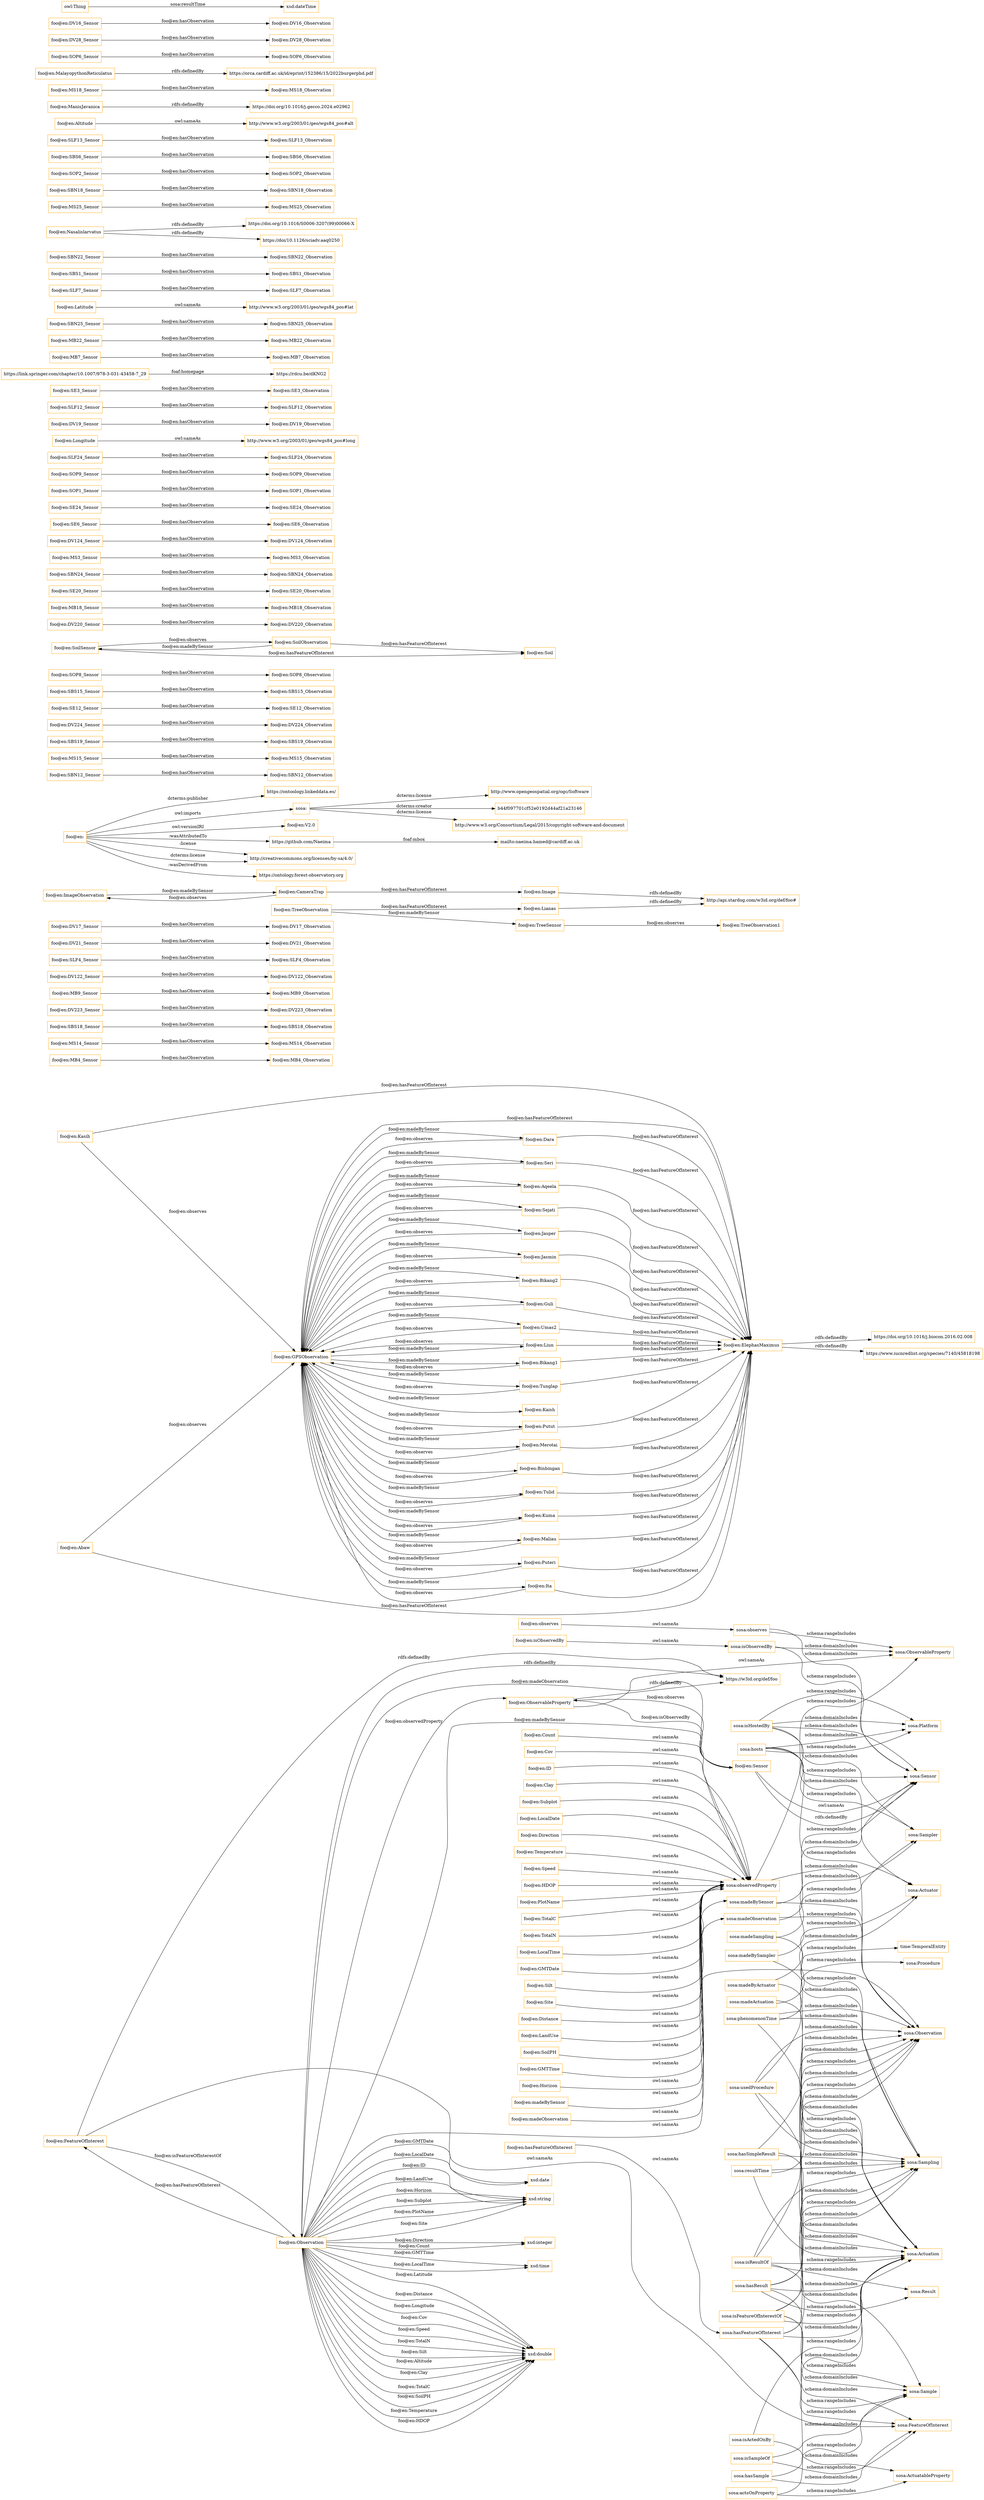 digraph ar2dtool_diagram { 
rankdir=LR;
size="1501"
node [shape = rectangle, color="orange"]; "foo@en:FeatureOfInterest" "foo@en:ObservableProperty" "foo@en:Sensor" "foo@en:Observation" "sosa:ObservableProperty" "sosa:FeatureOfInterest" "sosa:Actuation" "sosa:Platform" "sosa:ActuatableProperty" "sosa:Actuator" "sosa:Observation" "sosa:Sample" "time:TemporalEntity" "sosa:Sensor" "sosa:Sampling" "sosa:Procedure" "sosa:Result" "sosa:Sampler" ; /*classes style*/
	"foo@en:Kasih" -> "foo@en:GPSObservation" [ label = "foo@en:observes" ];
	"foo@en:Kasih" -> "foo@en:ElephasMaximus" [ label = "foo@en:hasFeatureOfInterest" ];
	"sosa:observedProperty" -> "sosa:ObservableProperty" [ label = "schema:rangeIncludes" ];
	"sosa:observedProperty" -> "sosa:Observation" [ label = "schema:domainIncludes" ];
	"foo@en:MB4_Sensor" -> "foo@en:MB4_Observation" [ label = "foo@en:hasObservation" ];
	"foo@en:MS14_Sensor" -> "foo@en:MS14_Observation" [ label = "foo@en:hasObservation" ];
	"foo@en:SBS18_Sensor" -> "foo@en:SBS18_Observation" [ label = "foo@en:hasObservation" ];
	"foo@en:SoilPH" -> "sosa:observedProperty" [ label = "owl:sameAs" ];
	"sosa:madeBySensor" -> "sosa:Sensor" [ label = "schema:rangeIncludes" ];
	"sosa:madeBySensor" -> "sosa:Observation" [ label = "schema:domainIncludes" ];
	"sosa:madeByActuator" -> "sosa:Actuator" [ label = "schema:rangeIncludes" ];
	"sosa:madeByActuator" -> "sosa:Actuation" [ label = "schema:domainIncludes" ];
	"sosa:hosts" -> "sosa:Platform" [ label = "schema:rangeIncludes" ];
	"sosa:hosts" -> "sosa:Actuator" [ label = "schema:rangeIncludes" ];
	"sosa:hosts" -> "sosa:Sampler" [ label = "schema:rangeIncludes" ];
	"sosa:hosts" -> "sosa:Sensor" [ label = "schema:rangeIncludes" ];
	"sosa:hosts" -> "sosa:Platform" [ label = "schema:domainIncludes" ];
	"foo@en:DV223_Sensor" -> "foo@en:DV223_Observation" [ label = "foo@en:hasObservation" ];
	"foo@en:Dara" -> "foo@en:GPSObservation" [ label = "foo@en:observes" ];
	"foo@en:Dara" -> "foo@en:ElephasMaximus" [ label = "foo@en:hasFeatureOfInterest" ];
	"foo@en:GMTTime" -> "sosa:observedProperty" [ label = "owl:sameAs" ];
	"foo@en:MB9_Sensor" -> "foo@en:MB9_Observation" [ label = "foo@en:hasObservation" ];
	"sosa:isObservedBy" -> "sosa:Sensor" [ label = "schema:rangeIncludes" ];
	"sosa:isObservedBy" -> "sosa:ObservableProperty" [ label = "schema:domainIncludes" ];
	"foo@en:Horizon" -> "sosa:observedProperty" [ label = "owl:sameAs" ];
	"foo@en:DV122_Sensor" -> "foo@en:DV122_Observation" [ label = "foo@en:hasObservation" ];
	"foo@en:SLF4_Sensor" -> "foo@en:SLF4_Observation" [ label = "foo@en:hasObservation" ];
	"foo@en:Count" -> "sosa:observedProperty" [ label = "owl:sameAs" ];
	"foo@en:Seri" -> "foo@en:GPSObservation" [ label = "foo@en:observes" ];
	"foo@en:Seri" -> "foo@en:ElephasMaximus" [ label = "foo@en:hasFeatureOfInterest" ];
	"foo@en:Aqeela" -> "foo@en:GPSObservation" [ label = "foo@en:observes" ];
	"foo@en:Aqeela" -> "foo@en:ElephasMaximus" [ label = "foo@en:hasFeatureOfInterest" ];
	"foo@en:DV21_Sensor" -> "foo@en:DV21_Observation" [ label = "foo@en:hasObservation" ];
	"foo@en:Sejati" -> "foo@en:GPSObservation" [ label = "foo@en:observes" ];
	"foo@en:Sejati" -> "foo@en:ElephasMaximus" [ label = "foo@en:hasFeatureOfInterest" ];
	"foo@en:Cov" -> "sosa:observedProperty" [ label = "owl:sameAs" ];
	"foo@en:ElephasMaximus" -> "https://doi.org/10.1016/j.biocon.2016.02.008" [ label = "rdfs:definedBy" ];
	"foo@en:ElephasMaximus" -> "https://www.iucnredlist.org/species/7140/45818198" [ label = "rdfs:definedBy" ];
	"foo@en:Jasper" -> "foo@en:GPSObservation" [ label = "foo@en:observes" ];
	"foo@en:Jasper" -> "foo@en:ElephasMaximus" [ label = "foo@en:hasFeatureOfInterest" ];
	"foo@en:ID" -> "sosa:observedProperty" [ label = "owl:sameAs" ];
	"foo@en:DV17_Sensor" -> "foo@en:DV17_Observation" [ label = "foo@en:hasObservation" ];
	"foo@en:ImageObservation" -> "foo@en:CameraTrap" [ label = "foo@en:madeBySensor" ];
	"foo@en:Jasmin" -> "foo@en:GPSObservation" [ label = "foo@en:observes" ];
	"foo@en:Jasmin" -> "foo@en:ElephasMaximus" [ label = "foo@en:hasFeatureOfInterest" ];
	"foo@en:Abaw" -> "foo@en:GPSObservation" [ label = "foo@en:observes" ];
	"foo@en:Abaw" -> "foo@en:ElephasMaximus" [ label = "foo@en:hasFeatureOfInterest" ];
	"foo@en:" -> "https://ontoology.linkeddata.es/" [ label = "dcterms:publisher" ];
	"foo@en:" -> "sosa:" [ label = "owl:imports" ];
	"foo@en:" -> "foo@en:V2.0" [ label = "owl:versionIRI" ];
	"foo@en:" -> "https://github.com/Naeima" [ label = ":wasAttributedTo" ];
	"foo@en:" -> "http://creativecommons.org/licenses/by-sa/4.0/" [ label = ":license" ];
	"foo@en:" -> "http://creativecommons.org/licenses/by-sa/4.0/" [ label = "dcterms:license" ];
	"foo@en:" -> "https://ontology.forest-observatory.org" [ label = ":wasDerivedFrom" ];
	"foo@en:madeObservation" -> "sosa:madeObservation" [ label = "owl:sameAs" ];
	"sosa:madeActuation" -> "sosa:Actuation" [ label = "schema:rangeIncludes" ];
	"sosa:madeActuation" -> "sosa:Actuator" [ label = "schema:domainIncludes" ];
	"foo@en:SBN12_Sensor" -> "foo@en:SBN12_Observation" [ label = "foo@en:hasObservation" ];
	"sosa:phenomenonTime" -> "time:TemporalEntity" [ label = "schema:rangeIncludes" ];
	"sosa:phenomenonTime" -> "sosa:Sampling" [ label = "schema:domainIncludes" ];
	"sosa:phenomenonTime" -> "sosa:Observation" [ label = "schema:domainIncludes" ];
	"sosa:phenomenonTime" -> "sosa:Actuation" [ label = "schema:domainIncludes" ];
	"foo@en:MS15_Sensor" -> "foo@en:MS15_Observation" [ label = "foo@en:hasObservation" ];
	"foo@en:SBS19_Sensor" -> "foo@en:SBS19_Observation" [ label = "foo@en:hasObservation" ];
	"foo@en:Observation" -> "https://w3id.org/def/foo" [ label = "rdfs:definedBy" ];
	"foo@en:Observation" -> "sosa:Observation" [ label = "owl:sameAs" ];
	"foo@en:Clay" -> "sosa:observedProperty" [ label = "owl:sameAs" ];
	"foo@en:DV224_Sensor" -> "foo@en:DV224_Observation" [ label = "foo@en:hasObservation" ];
	"foo@en:Subplot" -> "sosa:observedProperty" [ label = "owl:sameAs" ];
	"sosa:hasResult" -> "sosa:Sampling" [ label = "schema:domainIncludes" ];
	"sosa:hasResult" -> "sosa:Actuation" [ label = "schema:domainIncludes" ];
	"sosa:hasResult" -> "sosa:Observation" [ label = "schema:domainIncludes" ];
	"sosa:hasResult" -> "sosa:Result" [ label = "schema:rangeIncludes" ];
	"sosa:hasResult" -> "sosa:Sample" [ label = "schema:rangeIncludes" ];
	"foo@en:GPSObservation" -> "foo@en:Jasmin" [ label = "foo@en:madeBySensor" ];
	"foo@en:GPSObservation" -> "foo@en:Bikang2" [ label = "foo@en:madeBySensor" ];
	"foo@en:GPSObservation" -> "foo@en:Guli" [ label = "foo@en:madeBySensor" ];
	"foo@en:GPSObservation" -> "foo@en:Sejati" [ label = "foo@en:madeBySensor" ];
	"foo@en:GPSObservation" -> "foo@en:Umas2" [ label = "foo@en:madeBySensor" ];
	"foo@en:GPSObservation" -> "foo@en:Bikang1" [ label = "foo@en:madeBySensor" ];
	"foo@en:GPSObservation" -> "foo@en:Tunglap" [ label = "foo@en:madeBySensor" ];
	"foo@en:GPSObservation" -> "foo@en:Kaish" [ label = "foo@en:madeBySensor" ];
	"foo@en:GPSObservation" -> "foo@en:Putut" [ label = "foo@en:madeBySensor" ];
	"foo@en:GPSObservation" -> "foo@en:Seri" [ label = "foo@en:madeBySensor" ];
	"foo@en:GPSObservation" -> "foo@en:Merotai" [ label = "foo@en:madeBySensor" ];
	"foo@en:GPSObservation" -> "foo@en:Binbingan" [ label = "foo@en:madeBySensor" ];
	"foo@en:GPSObservation" -> "foo@en:Jasper" [ label = "foo@en:madeBySensor" ];
	"foo@en:GPSObservation" -> "foo@en:Tulid" [ label = "foo@en:madeBySensor" ];
	"foo@en:GPSObservation" -> "foo@en:Kuma" [ label = "foo@en:madeBySensor" ];
	"foo@en:GPSObservation" -> "foo@en:Maliau" [ label = "foo@en:madeBySensor" ];
	"foo@en:GPSObservation" -> "foo@en:Aqeela" [ label = "foo@en:madeBySensor" ];
	"foo@en:GPSObservation" -> "foo@en:Dara" [ label = "foo@en:madeBySensor" ];
	"foo@en:GPSObservation" -> "foo@en:Puteri" [ label = "foo@en:madeBySensor" ];
	"foo@en:GPSObservation" -> "foo@en:Ita" [ label = "foo@en:madeBySensor" ];
	"foo@en:GPSObservation" -> "foo@en:Liun" [ label = "foo@en:madeBySensor" ];
	"foo@en:GPSObservation" -> "foo@en:ElephasMaximus" [ label = "foo@en:hasFeatureOfInterest" ];
	"foo@en:Binbingan" -> "foo@en:GPSObservation" [ label = "foo@en:observes" ];
	"foo@en:Binbingan" -> "foo@en:ElephasMaximus" [ label = "foo@en:hasFeatureOfInterest" ];
	"sosa:isActedOnBy" -> "sosa:Actuation" [ label = "schema:rangeIncludes" ];
	"sosa:isActedOnBy" -> "sosa:ActuatableProperty" [ label = "schema:domainIncludes" ];
	"foo@en:Umas2" -> "foo@en:GPSObservation" [ label = "foo@en:observes" ];
	"foo@en:Umas2" -> "foo@en:ElephasMaximus" [ label = "foo@en:hasFeatureOfInterest" ];
	"foo@en:ObservableProperty" -> "https://w3id.org/def/foo" [ label = "rdfs:definedBy" ];
	"foo@en:ObservableProperty" -> "sosa:ObservableProperty" [ label = "owl:sameAs" ];
	"foo@en:Guli" -> "foo@en:GPSObservation" [ label = "foo@en:observes" ];
	"foo@en:Guli" -> "foo@en:ElephasMaximus" [ label = "foo@en:hasFeatureOfInterest" ];
	"foo@en:LocalDate" -> "sosa:observedProperty" [ label = "owl:sameAs" ];
	"foo@en:SE12_Sensor" -> "foo@en:SE12_Observation" [ label = "foo@en:hasObservation" ];
	"foo@en:Direction" -> "sosa:observedProperty" [ label = "owl:sameAs" ];
	"foo@en:Putut" -> "foo@en:GPSObservation" [ label = "foo@en:observes" ];
	"foo@en:Putut" -> "foo@en:ElephasMaximus" [ label = "foo@en:hasFeatureOfInterest" ];
	"foo@en:SBS15_Sensor" -> "foo@en:SBS15_Observation" [ label = "foo@en:hasObservation" ];
	"foo@en:Tunglap" -> "foo@en:GPSObservation" [ label = "foo@en:observes" ];
	"foo@en:Tunglap" -> "foo@en:ElephasMaximus" [ label = "foo@en:hasFeatureOfInterest" ];
	"foo@en:SOP8_Sensor" -> "foo@en:SOP8_Observation" [ label = "foo@en:hasObservation" ];
	"sosa:madeSampling" -> "sosa:Sampling" [ label = "schema:rangeIncludes" ];
	"sosa:madeSampling" -> "sosa:Sampler" [ label = "schema:domainIncludes" ];
	"foo@en:FeatureOfInterest" -> "https://w3id.org/def/foo" [ label = "rdfs:definedBy" ];
	"foo@en:FeatureOfInterest" -> "sosa:FeatureOfInterest" [ label = "owl:sameAs" ];
	"sosa:hasFeatureOfInterest" -> "sosa:Observation" [ label = "schema:domainIncludes" ];
	"sosa:hasFeatureOfInterest" -> "sosa:FeatureOfInterest" [ label = "schema:rangeIncludes" ];
	"sosa:hasFeatureOfInterest" -> "sosa:Sampling" [ label = "schema:domainIncludes" ];
	"sosa:hasFeatureOfInterest" -> "sosa:Actuation" [ label = "schema:domainIncludes" ];
	"sosa:hasFeatureOfInterest" -> "sosa:Sample" [ label = "schema:rangeIncludes" ];
	"foo@en:Ita" -> "foo@en:GPSObservation" [ label = "foo@en:observes" ];
	"foo@en:Ita" -> "foo@en:ElephasMaximus" [ label = "foo@en:hasFeatureOfInterest" ];
	"foo@en:SoilSensor" -> "foo@en:SoilObservation" [ label = "foo@en:observes" ];
	"foo@en:SoilSensor" -> "foo@en:Soil" [ label = "foo@en:hasFeatureOfInterest" ];
	"foo@en:DV220_Sensor" -> "foo@en:DV220_Observation" [ label = "foo@en:hasObservation" ];
	"foo@en:MB18_Sensor" -> "foo@en:MB18_Observation" [ label = "foo@en:hasObservation" ];
	"foo@en:SE20_Sensor" -> "foo@en:SE20_Observation" [ label = "foo@en:hasObservation" ];
	"foo@en:SBN24_Sensor" -> "foo@en:SBN24_Observation" [ label = "foo@en:hasObservation" ];
	"foo@en:Temperature" -> "sosa:observedProperty" [ label = "owl:sameAs" ];
	"foo@en:MS3_Sensor" -> "foo@en:MS3_Observation" [ label = "foo@en:hasObservation" ];
	"foo@en:TreeSensor" -> "foo@en:TreeObservation1" [ label = "foo@en:observes" ];
	"sosa:isResultOf" -> "sosa:Sample" [ label = "schema:domainIncludes" ];
	"sosa:isResultOf" -> "sosa:Actuation" [ label = "schema:rangeIncludes" ];
	"sosa:isResultOf" -> "sosa:Observation" [ label = "schema:rangeIncludes" ];
	"sosa:isResultOf" -> "sosa:Sampling" [ label = "schema:rangeIncludes" ];
	"sosa:isResultOf" -> "sosa:Result" [ label = "schema:domainIncludes" ];
	"sosa:isSampleOf" -> "sosa:FeatureOfInterest" [ label = "schema:rangeIncludes" ];
	"sosa:isSampleOf" -> "sosa:Sample" [ label = "schema:domainIncludes" ];
	"foo@en:Speed" -> "sosa:observedProperty" [ label = "owl:sameAs" ];
	"sosa:hasSimpleResult" -> "sosa:Sampling" [ label = "schema:domainIncludes" ];
	"sosa:hasSimpleResult" -> "sosa:Observation" [ label = "schema:domainIncludes" ];
	"sosa:hasSimpleResult" -> "sosa:Actuation" [ label = "schema:domainIncludes" ];
	"sosa:madeObservation" -> "sosa:Observation" [ label = "schema:rangeIncludes" ];
	"sosa:madeObservation" -> "sosa:Sensor" [ label = "schema:domainIncludes" ];
	"foo@en:HDOP" -> "sosa:observedProperty" [ label = "owl:sameAs" ];
	"foo@en:Liun" -> "foo@en:GPSObservation" [ label = "foo@en:observes" ];
	"foo@en:Liun" -> "foo@en:ElephasMaximus" [ label = "foo@en:hasFeatureOfInterest" ];
	"sosa:resultTime" -> "sosa:Sampling" [ label = "schema:domainIncludes" ];
	"sosa:resultTime" -> "sosa:Observation" [ label = "schema:domainIncludes" ];
	"sosa:resultTime" -> "sosa:Actuation" [ label = "schema:domainIncludes" ];
	"foo@en:DV124_Sensor" -> "foo@en:DV124_Observation" [ label = "foo@en:hasObservation" ];
	"foo@en:SE6_Sensor" -> "foo@en:SE6_Observation" [ label = "foo@en:hasObservation" ];
	"sosa:isHostedBy" -> "sosa:Platform" [ label = "schema:rangeIncludes" ];
	"sosa:isHostedBy" -> "sosa:Platform" [ label = "schema:domainIncludes" ];
	"sosa:isHostedBy" -> "sosa:Sampler" [ label = "schema:domainIncludes" ];
	"sosa:isHostedBy" -> "sosa:Sensor" [ label = "schema:domainIncludes" ];
	"sosa:isHostedBy" -> "sosa:Actuator" [ label = "schema:domainIncludes" ];
	"foo@en:PlotName" -> "sosa:observedProperty" [ label = "owl:sameAs" ];
	"foo@en:SE24_Sensor" -> "foo@en:SE24_Observation" [ label = "foo@en:hasObservation" ];
	"foo@en:isObservedBy" -> "sosa:isObservedBy" [ label = "owl:sameAs" ];
	"foo@en:SOP1_Sensor" -> "foo@en:SOP1_Observation" [ label = "foo@en:hasObservation" ];
	"foo@en:SOP9_Sensor" -> "foo@en:SOP9_Observation" [ label = "foo@en:hasObservation" ];
	"https://github.com/Naeima" -> "mailto:naeima.hamed@cardiff.ac.uk" [ label = "foaf:mbox" ];
	"foo@en:SLF24_Sensor" -> "foo@en:SLF24_Observation" [ label = "foo@en:hasObservation" ];
	"foo@en:Longitude" -> "http://www.w3.org/2003/01/geo/wgs84_pos#long" [ label = "owl:sameAs" ];
	"foo@en:Maliau" -> "foo@en:GPSObservation" [ label = "foo@en:observes" ];
	"foo@en:Maliau" -> "foo@en:ElephasMaximus" [ label = "foo@en:hasFeatureOfInterest" ];
	"foo@en:DV19_Sensor" -> "foo@en:DV19_Observation" [ label = "foo@en:hasObservation" ];
	"foo@en:SLF12_Sensor" -> "foo@en:SLF12_Observation" [ label = "foo@en:hasObservation" ];
	"foo@en:TotalC" -> "sosa:observedProperty" [ label = "owl:sameAs" ];
	"foo@en:SE3_Sensor" -> "foo@en:SE3_Observation" [ label = "foo@en:hasObservation" ];
	"https://link.springer.com/chapter/10.1007/978-3-031-43458-7_29" -> "https://rdcu.be/dKNG2" [ label = "foaf:homepage" ];
	"foo@en:MB7_Sensor" -> "foo@en:MB7_Observation" [ label = "foo@en:hasObservation" ];
	"foo@en:MB22_Sensor" -> "foo@en:MB22_Observation" [ label = "foo@en:hasObservation" ];
	"sosa:hasSample" -> "sosa:Sample" [ label = "schema:rangeIncludes" ];
	"sosa:hasSample" -> "sosa:FeatureOfInterest" [ label = "schema:domainIncludes" ];
	"foo@en:SBN25_Sensor" -> "foo@en:SBN25_Observation" [ label = "foo@en:hasObservation" ];
	"sosa:observes" -> "sosa:ObservableProperty" [ label = "schema:rangeIncludes" ];
	"sosa:observes" -> "sosa:Sensor" [ label = "schema:domainIncludes" ];
	"foo@en:hasFeatureOfInterest" -> "sosa:hasFeatureOfInterest" [ label = "owl:sameAs" ];
	"foo@en:TotalN" -> "sosa:observedProperty" [ label = "owl:sameAs" ];
	"foo@en:observes" -> "sosa:observes" [ label = "owl:sameAs" ];
	"foo@en:LocalTime" -> "sosa:observedProperty" [ label = "owl:sameAs" ];
	"sosa:usedProcedure" -> "sosa:Procedure" [ label = "schema:rangeIncludes" ];
	"sosa:usedProcedure" -> "sosa:Sampling" [ label = "schema:domainIncludes" ];
	"sosa:usedProcedure" -> "sosa:Observation" [ label = "schema:domainIncludes" ];
	"sosa:usedProcedure" -> "sosa:Actuation" [ label = "schema:domainIncludes" ];
	"foo@en:Latitude" -> "http://www.w3.org/2003/01/geo/wgs84_pos#lat" [ label = "owl:sameAs" ];
	"foo@en:CameraTrap" -> "foo@en:ImageObservation" [ label = "foo@en:observes" ];
	"foo@en:CameraTrap" -> "foo@en:Image" [ label = "foo@en:hasFeatureOfInterest" ];
	"foo@en:SoilObservation" -> "foo@en:Soil" [ label = "foo@en:hasFeatureOfInterest" ];
	"foo@en:SoilObservation" -> "foo@en:SoilSensor" [ label = "foo@en:madeBySensor" ];
	"foo@en:GMTDate" -> "sosa:observedProperty" [ label = "owl:sameAs" ];
	"foo@en:Bikang2" -> "foo@en:GPSObservation" [ label = "foo@en:observes" ];
	"foo@en:Bikang2" -> "foo@en:ElephasMaximus" [ label = "foo@en:hasFeatureOfInterest" ];
	"foo@en:Sensor" -> "sosa:Sensor" [ label = "rdfs:definedBy" ];
	"foo@en:Sensor" -> "sosa:Sensor" [ label = "owl:sameAs" ];
	"foo@en:Puteri" -> "foo@en:GPSObservation" [ label = "foo@en:observes" ];
	"foo@en:Puteri" -> "foo@en:ElephasMaximus" [ label = "foo@en:hasFeatureOfInterest" ];
	"foo@en:SLF7_Sensor" -> "foo@en:SLF7_Observation" [ label = "foo@en:hasObservation" ];
	"foo@en:Silt" -> "sosa:observedProperty" [ label = "owl:sameAs" ];
	"foo@en:SBS1_Sensor" -> "foo@en:SBS1_Observation" [ label = "foo@en:hasObservation" ];
	"foo@en:SBN22_Sensor" -> "foo@en:SBN22_Observation" [ label = "foo@en:hasObservation" ];
	"sosa:actsOnProperty" -> "sosa:ActuatableProperty" [ label = "schema:rangeIncludes" ];
	"sosa:actsOnProperty" -> "sosa:Actuation" [ label = "schema:domainIncludes" ];
	"foo@en:Nasalislarvatus" -> "https://doi.org/10.1016/S0006-3207(99)00066-X" [ label = "rdfs:definedBy" ];
	"foo@en:Nasalislarvatus" -> "https://doi/10.1126/sciadv.aaq0250" [ label = "rdfs:definedBy" ];
	"sosa:" -> "http://www.opengeospatial.org/ogc/Software" [ label = "dcterms:license" ];
	"sosa:" -> "b44f097701cf52e0192d44af21a23146" [ label = "dcterms:creator" ];
	"sosa:" -> "http://www.w3.org/Consortium/Legal/2015/copyright-software-and-document" [ label = "dcterms:license" ];
	"foo@en:MS25_Sensor" -> "foo@en:MS25_Observation" [ label = "foo@en:hasObservation" ];
	"foo@en:Site" -> "sosa:observedProperty" [ label = "owl:sameAs" ];
	"sosa:isFeatureOfInterestOf" -> "sosa:FeatureOfInterest" [ label = "schema:domainIncludes" ];
	"sosa:isFeatureOfInterestOf" -> "sosa:Actuation" [ label = "schema:rangeIncludes" ];
	"sosa:isFeatureOfInterestOf" -> "sosa:Sampling" [ label = "schema:rangeIncludes" ];
	"sosa:isFeatureOfInterestOf" -> "sosa:Observation" [ label = "schema:rangeIncludes" ];
	"sosa:isFeatureOfInterestOf" -> "sosa:Sample" [ label = "schema:domainIncludes" ];
	"foo@en:SBN18_Sensor" -> "foo@en:SBN18_Observation" [ label = "foo@en:hasObservation" ];
	"foo@en:madeBySensor" -> "sosa:madeBySensor" [ label = "owl:sameAs" ];
	"foo@en:Merotai" -> "foo@en:GPSObservation" [ label = "foo@en:observes" ];
	"foo@en:Merotai" -> "foo@en:ElephasMaximus" [ label = "foo@en:hasFeatureOfInterest" ];
	"foo@en:SOP2_Sensor" -> "foo@en:SOP2_Observation" [ label = "foo@en:hasObservation" ];
	"foo@en:Kuma" -> "foo@en:GPSObservation" [ label = "foo@en:observes" ];
	"foo@en:Kuma" -> "foo@en:ElephasMaximus" [ label = "foo@en:hasFeatureOfInterest" ];
	"foo@en:Image" -> "http://api.stardog.com/w3id.org/def/foo#" [ label = "rdfs:definedBy" ];
	"foo@en:SBS6_Sensor" -> "foo@en:SBS6_Observation" [ label = "foo@en:hasObservation" ];
	"foo@en:SLF13_Sensor" -> "foo@en:SLF13_Observation" [ label = "foo@en:hasObservation" ];
	"foo@en:Altitude" -> "http://www.w3.org/2003/01/geo/wgs84_pos#alt" [ label = "owl:sameAs" ];
	"foo@en:ManisJavanica" -> "https://doi.org/10.1016/j.gecco.2024.e02962" [ label = "rdfs:definedBy" ];
	"foo@en:MS18_Sensor" -> "foo@en:MS18_Observation" [ label = "foo@en:hasObservation" ];
	"foo@en:Bikang1" -> "foo@en:GPSObservation" [ label = "foo@en:observes" ];
	"foo@en:Bikang1" -> "foo@en:ElephasMaximus" [ label = "foo@en:hasFeatureOfInterest" ];
	"foo@en:MalayopythonReticulatus" -> "https://orca.cardiff.ac.uk/id/eprint/152386/15/2022burgerphd.pdf" [ label = "rdfs:definedBy" ];
	"sosa:madeBySampler" -> "sosa:Sampler" [ label = "schema:rangeIncludes" ];
	"sosa:madeBySampler" -> "sosa:Sampling" [ label = "schema:domainIncludes" ];
	"foo@en:Distance" -> "sosa:observedProperty" [ label = "owl:sameAs" ];
	"foo@en:TreeObservation" -> "foo@en:Lianas" [ label = "foo@en:hasFeatureOfInterest" ];
	"foo@en:TreeObservation" -> "foo@en:TreeSensor" [ label = "foo@en:madeBySensor" ];
	"foo@en:Lianas" -> "http://api.stardog.com/w3id.org/def/foo#" [ label = "rdfs:definedBy" ];
	"foo@en:SOP6_Sensor" -> "foo@en:SOP6_Observation" [ label = "foo@en:hasObservation" ];
	"foo@en:DV28_Sensor" -> "foo@en:DV28_Observation" [ label = "foo@en:hasObservation" ];
	"foo@en:LandUse" -> "sosa:observedProperty" [ label = "owl:sameAs" ];
	"foo@en:Tulid" -> "foo@en:GPSObservation" [ label = "foo@en:observes" ];
	"foo@en:Tulid" -> "foo@en:ElephasMaximus" [ label = "foo@en:hasFeatureOfInterest" ];
	"foo@en:DV16_Sensor" -> "foo@en:DV16_Observation" [ label = "foo@en:hasObservation" ];
	"foo@en:Observation" -> "xsd:string" [ label = "foo@en:ID" ];
	"foo@en:Observation" -> "xsd:string" [ label = "foo@en:LandUse" ];
	"foo@en:Observation" -> "xsd:integer" [ label = "foo@en:Direction" ];
	"foo@en:Sensor" -> "foo@en:ObservableProperty" [ label = "foo@en:observes" ];
	"foo@en:Observation" -> "xsd:string" [ label = "foo@en:Horizon" ];
	"foo@en:Observation" -> "xsd:time" [ label = "foo@en:GMTTime" ];
	"foo@en:Observation" -> "xsd:double" [ label = "foo@en:TotalC" ];
	"foo@en:Observation" -> "xsd:double" [ label = "foo@en:SoilPH" ];
	"foo@en:Observation" -> "foo@en:ObservableProperty" [ label = "foo@en:observedProperty" ];
	"foo@en:Observation" -> "xsd:double" [ label = "foo@en:Temperature" ];
	"foo@en:Observation" -> "xsd:string" [ label = "foo@en:Subplot" ];
	"foo@en:Observation" -> "foo@en:Sensor" [ label = "foo@en:madeBySensor" ];
	"foo@en:Observation" -> "xsd:integer" [ label = "foo@en:Count" ];
	"foo@en:Observation" -> "xsd:double" [ label = "foo@en:HDOP" ];
	"foo@en:ObservableProperty" -> "foo@en:Sensor" [ label = "foo@en:isObservedBy" ];
	"foo@en:Observation" -> "xsd:double" [ label = "foo@en:Latitude" ];
	"foo@en:Observation" -> "xsd:time" [ label = "foo@en:LocalTime" ];
	"foo@en:Observation" -> "xsd:double" [ label = "foo@en:Distance" ];
	"foo@en:Sensor" -> "foo@en:Observation" [ label = "foo@en:madeObservation" ];
	"foo@en:Observation" -> "xsd:string" [ label = "foo@en:PlotName" ];
	"foo@en:Observation" -> "xsd:date" [ label = "foo@en:GMTDate" ];
	"foo@en:Observation" -> "xsd:double" [ label = "foo@en:Longitude" ];
	"foo@en:Observation" -> "xsd:string" [ label = "foo@en:Site" ];
	"owl:Thing" -> "xsd:dateTime" [ label = "sosa:resultTime" ];
	"foo@en:Observation" -> "xsd:double" [ label = "foo@en:Cov" ];
	"foo@en:Observation" -> "xsd:double" [ label = "foo@en:Speed" ];
	"foo@en:Observation" -> "xsd:double" [ label = "foo@en:TotalN" ];
	"foo@en:Observation" -> "xsd:double" [ label = "foo@en:Silt" ];
	"foo@en:Observation" -> "xsd:double" [ label = "foo@en:Altitude" ];
	"foo@en:Observation" -> "foo@en:FeatureOfInterest" [ label = "foo@en:hasFeatureOfInterest" ];
	"foo@en:Observation" -> "xsd:double" [ label = "foo@en:Clay" ];
	"foo@en:FeatureOfInterest" -> "foo@en:Observation" [ label = "foo@en:isFeatureOfInterestOf" ];
	"foo@en:Observation" -> "xsd:date" [ label = "foo@en:LocalDate" ];

}
